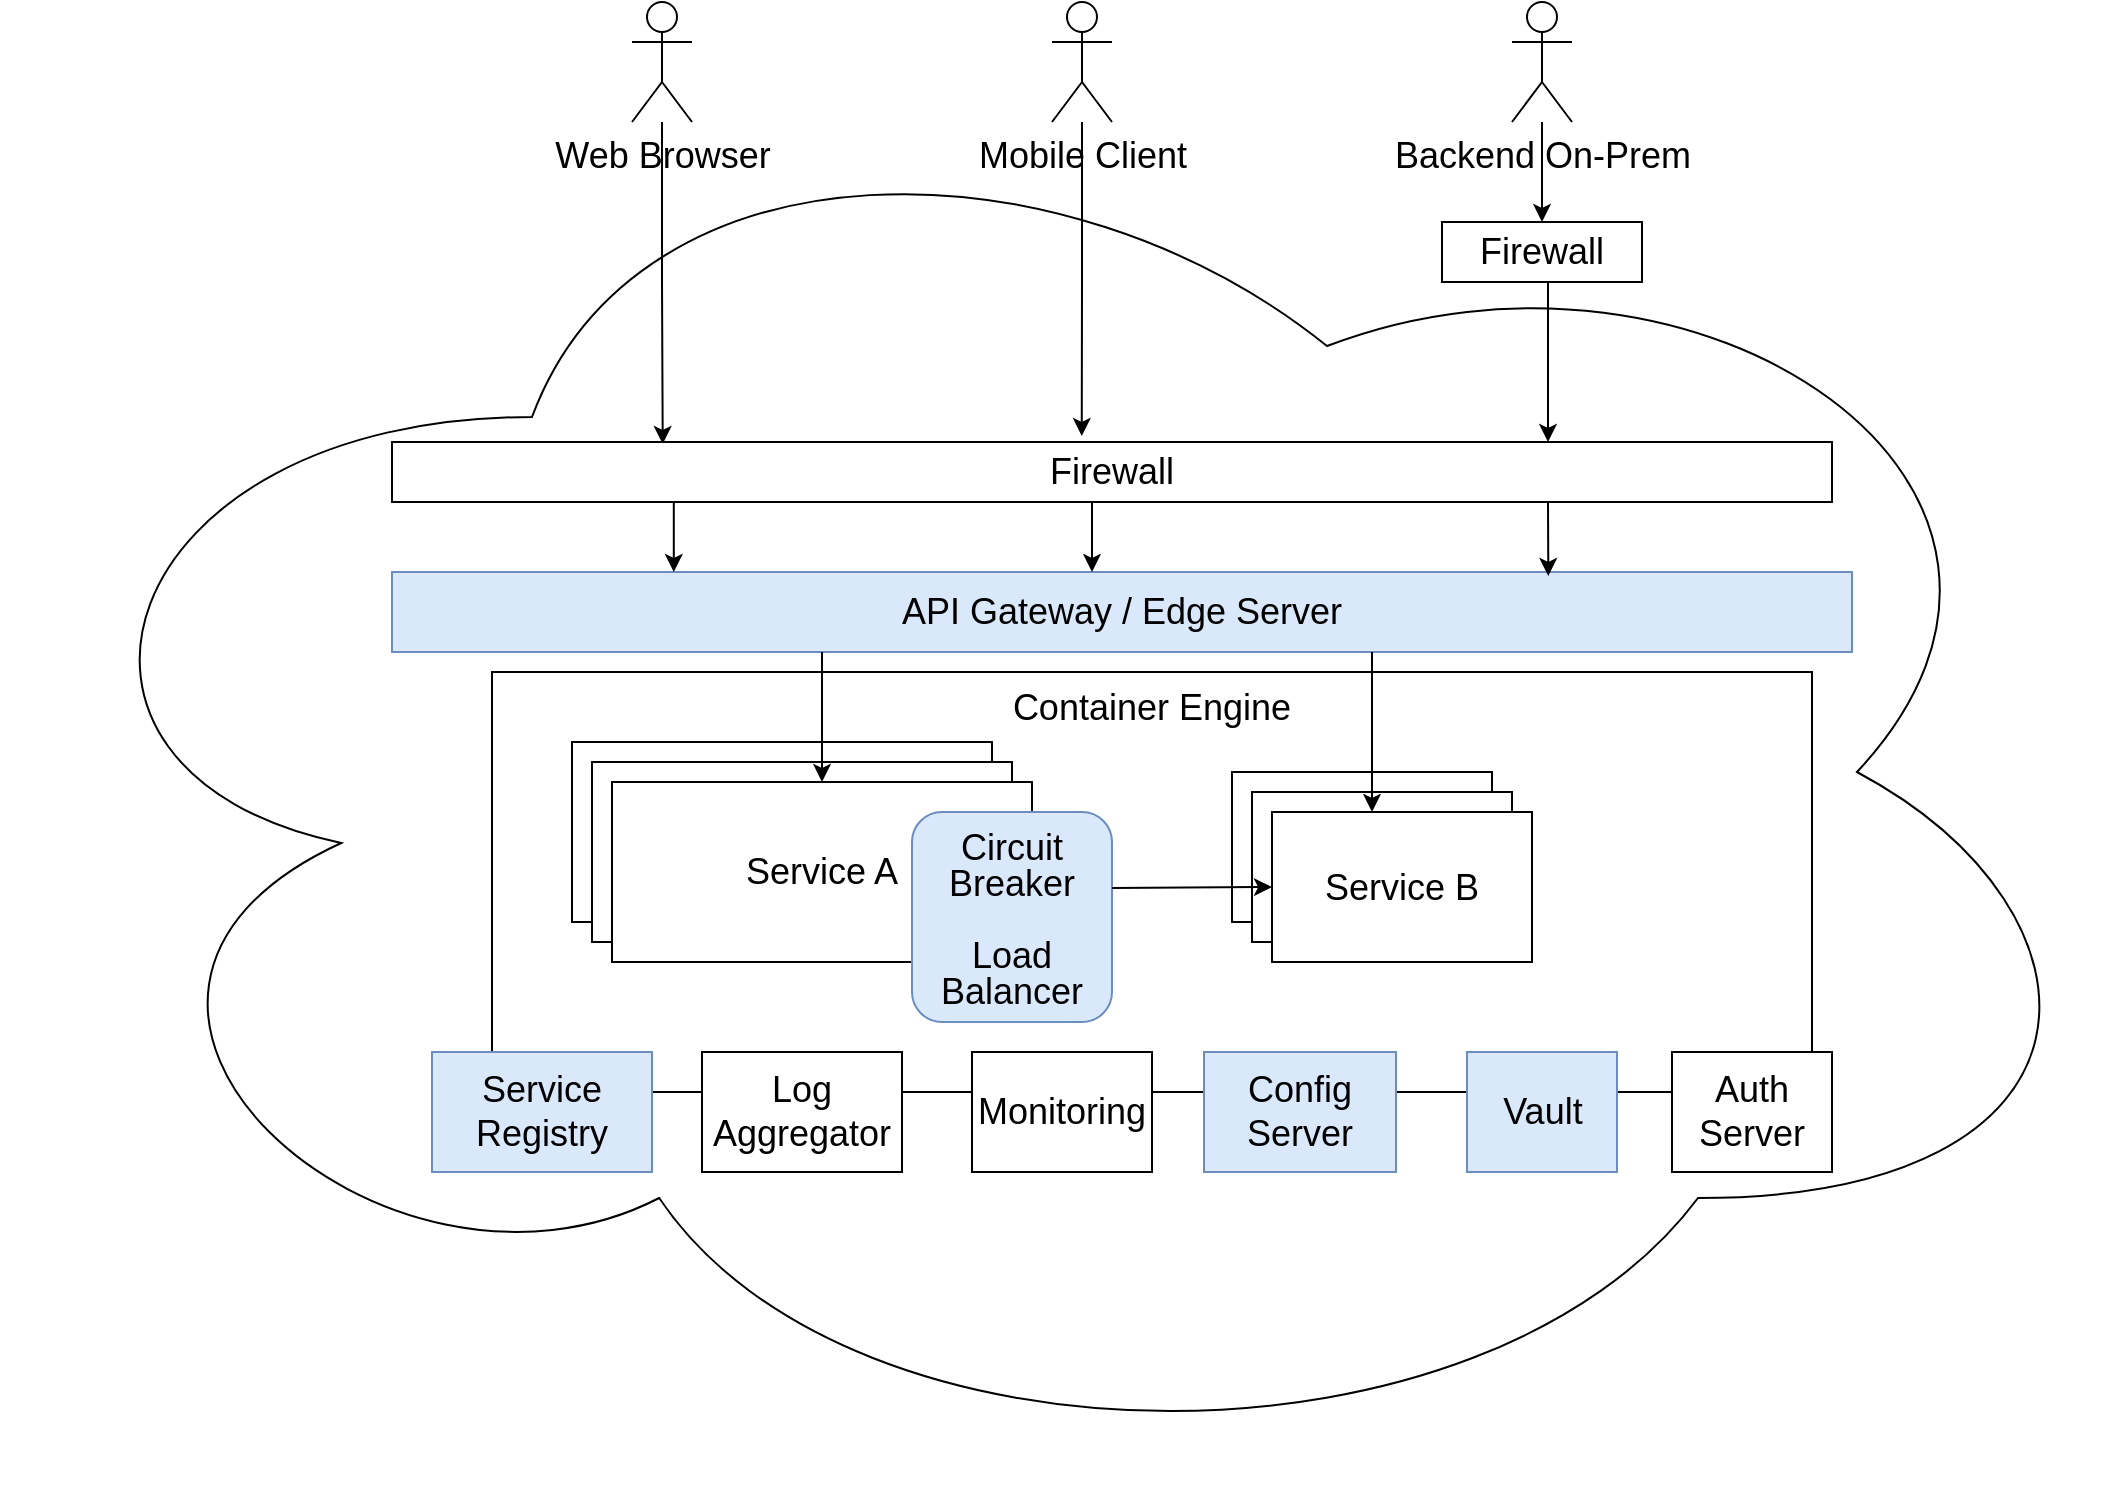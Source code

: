 <mxfile version="21.5.1" type="device">
  <diagram id="GKMzzEyLD9oDl8COxv9A" name="Seite-1">
    <mxGraphModel dx="2187" dy="751" grid="1" gridSize="10" guides="1" tooltips="1" connect="1" arrows="1" fold="1" page="1" pageScale="1" pageWidth="827" pageHeight="1169" math="0" shadow="0">
      <root>
        <mxCell id="0" />
        <mxCell id="1" parent="0" />
        <mxCell id="yvZ86YNyxYZigQFrcvob-55" value="" style="ellipse;shape=cloud;whiteSpace=wrap;html=1;fontSize=18;" parent="1" vertex="1">
          <mxGeometry x="-235" y="30" width="1060" height="710" as="geometry" />
        </mxCell>
        <mxCell id="yvZ86YNyxYZigQFrcvob-57" value="&lt;br style=&quot;font-size: 18px;&quot;&gt;&lt;div style=&quot;font-size: 18px;&quot;&gt;&lt;br style=&quot;font-size: 18px;&quot;&gt;&lt;/div&gt;&lt;div style=&quot;font-size: 18px;&quot;&gt;Container Engine&lt;/div&gt;&lt;br style=&quot;font-size: 18px;&quot;&gt;&lt;br style=&quot;font-size: 18px;&quot;&gt;&lt;br style=&quot;font-size: 18px;&quot;&gt;&lt;br style=&quot;font-size: 18px;&quot;&gt;&lt;br style=&quot;font-size: 18px;&quot;&gt;&lt;br style=&quot;font-size: 18px;&quot;&gt;&lt;br style=&quot;font-size: 18px;&quot;&gt;&lt;br style=&quot;font-size: 18px;&quot;&gt;&lt;br style=&quot;font-size: 18px;&quot;&gt;&lt;br style=&quot;font-size: 18px;&quot;&gt;" style="rounded=0;whiteSpace=wrap;html=1;fontSize=18;" parent="1" vertex="1">
          <mxGeometry x="10" y="335" width="660" height="210" as="geometry" />
        </mxCell>
        <mxCell id="yvZ86YNyxYZigQFrcvob-1" value="API Gateway / Edge Server" style="rounded=0;whiteSpace=wrap;html=1;fillColor=#dae8fc;strokeColor=#6c8ebf;fontSize=18;" parent="1" vertex="1">
          <mxGeometry x="-40" y="285" width="730" height="40" as="geometry" />
        </mxCell>
        <mxCell id="yvZ86YNyxYZigQFrcvob-6" value="Service B" style="rounded=0;whiteSpace=wrap;html=1;fontSize=18;" parent="1" vertex="1">
          <mxGeometry x="380" y="385" width="130" height="75" as="geometry" />
        </mxCell>
        <mxCell id="yvZ86YNyxYZigQFrcvob-7" value="Service B" style="rounded=0;whiteSpace=wrap;html=1;fontSize=18;" parent="1" vertex="1">
          <mxGeometry x="390" y="395" width="130" height="75" as="geometry" />
        </mxCell>
        <mxCell id="yvZ86YNyxYZigQFrcvob-8" value="Service B" style="rounded=0;whiteSpace=wrap;html=1;fontSize=18;" parent="1" vertex="1">
          <mxGeometry x="400" y="405" width="130" height="75" as="geometry" />
        </mxCell>
        <mxCell id="yvZ86YNyxYZigQFrcvob-9" value="Service Registry" style="rounded=0;whiteSpace=wrap;html=1;fillColor=#dae8fc;strokeColor=#6c8ebf;fontSize=18;" parent="1" vertex="1">
          <mxGeometry x="-20" y="525" width="110" height="60" as="geometry" />
        </mxCell>
        <mxCell id="yvZ86YNyxYZigQFrcvob-10" value="Config Server" style="rounded=0;whiteSpace=wrap;html=1;fillColor=#dae8fc;strokeColor=#6c8ebf;fontSize=18;" parent="1" vertex="1">
          <mxGeometry x="366" y="525" width="96" height="60" as="geometry" />
        </mxCell>
        <mxCell id="yvZ86YNyxYZigQFrcvob-20" style="edgeStyle=orthogonalEdgeStyle;rounded=0;orthogonalLoop=1;jettySize=auto;html=1;endArrow=classic;endFill=1;fontSize=18;" parent="1" source="yvZ86YNyxYZigQFrcvob-1" target="yvZ86YNyxYZigQFrcvob-8" edge="1">
          <mxGeometry relative="1" as="geometry">
            <Array as="points">
              <mxPoint x="450" y="365" />
              <mxPoint x="450" y="365" />
            </Array>
          </mxGeometry>
        </mxCell>
        <mxCell id="yvZ86YNyxYZigQFrcvob-61" style="edgeStyle=orthogonalEdgeStyle;rounded=0;orthogonalLoop=1;jettySize=auto;html=1;entryX=0.188;entryY=0.033;entryDx=0;entryDy=0;endArrow=classic;endFill=1;entryPerimeter=0;fontSize=18;" parent="1" source="yvZ86YNyxYZigQFrcvob-22" target="yvZ86YNyxYZigQFrcvob-48" edge="1">
          <mxGeometry relative="1" as="geometry">
            <Array as="points" />
          </mxGeometry>
        </mxCell>
        <mxCell id="yvZ86YNyxYZigQFrcvob-22" value="Web Browser" style="shape=umlActor;verticalLabelPosition=bottom;verticalAlign=top;html=1;outlineConnect=0;fontSize=18;" parent="1" vertex="1">
          <mxGeometry x="80" width="30" height="60" as="geometry" />
        </mxCell>
        <mxCell id="yvZ86YNyxYZigQFrcvob-60" style="edgeStyle=orthogonalEdgeStyle;rounded=0;orthogonalLoop=1;jettySize=auto;html=1;entryX=0.479;entryY=-0.1;entryDx=0;entryDy=0;endArrow=classic;endFill=1;entryPerimeter=0;fontSize=18;" parent="1" source="yvZ86YNyxYZigQFrcvob-23" target="yvZ86YNyxYZigQFrcvob-48" edge="1">
          <mxGeometry relative="1" as="geometry">
            <Array as="points" />
          </mxGeometry>
        </mxCell>
        <mxCell id="yvZ86YNyxYZigQFrcvob-23" value="Mobile Client" style="shape=umlActor;verticalLabelPosition=bottom;verticalAlign=top;html=1;outlineConnect=0;fontSize=18;" parent="1" vertex="1">
          <mxGeometry x="290" width="30" height="60" as="geometry" />
        </mxCell>
        <mxCell id="yvZ86YNyxYZigQFrcvob-58" style="edgeStyle=orthogonalEdgeStyle;rounded=0;orthogonalLoop=1;jettySize=auto;html=1;entryX=0.5;entryY=0;entryDx=0;entryDy=0;endArrow=classic;endFill=1;fontSize=18;" parent="1" source="yvZ86YNyxYZigQFrcvob-31" target="yvZ86YNyxYZigQFrcvob-53" edge="1">
          <mxGeometry relative="1" as="geometry" />
        </mxCell>
        <mxCell id="yvZ86YNyxYZigQFrcvob-31" value="Backend On-Prem" style="shape=umlActor;verticalLabelPosition=bottom;verticalAlign=top;html=1;outlineConnect=0;fontSize=18;" parent="1" vertex="1">
          <mxGeometry x="520" width="30" height="60" as="geometry" />
        </mxCell>
        <mxCell id="yvZ86YNyxYZigQFrcvob-34" value="Auth Server" style="rounded=0;whiteSpace=wrap;html=1;fontSize=18;" parent="1" vertex="1">
          <mxGeometry x="600" y="525" width="80" height="60" as="geometry" />
        </mxCell>
        <mxCell id="yvZ86YNyxYZigQFrcvob-45" value="Log Aggregator" style="rounded=0;whiteSpace=wrap;html=1;fontSize=18;" parent="1" vertex="1">
          <mxGeometry x="115" y="525" width="100" height="60" as="geometry" />
        </mxCell>
        <mxCell id="yvZ86YNyxYZigQFrcvob-62" style="edgeStyle=orthogonalEdgeStyle;rounded=0;orthogonalLoop=1;jettySize=auto;html=1;entryX=0.193;entryY=0;entryDx=0;entryDy=0;entryPerimeter=0;endArrow=classic;endFill=1;fontSize=18;" parent="1" source="yvZ86YNyxYZigQFrcvob-48" target="yvZ86YNyxYZigQFrcvob-1" edge="1">
          <mxGeometry relative="1" as="geometry">
            <Array as="points">
              <mxPoint x="100" y="275" />
            </Array>
          </mxGeometry>
        </mxCell>
        <mxCell id="yvZ86YNyxYZigQFrcvob-63" style="edgeStyle=orthogonalEdgeStyle;rounded=0;orthogonalLoop=1;jettySize=auto;html=1;endArrow=classic;endFill=1;fontSize=18;" parent="1" source="yvZ86YNyxYZigQFrcvob-48" target="yvZ86YNyxYZigQFrcvob-1" edge="1">
          <mxGeometry relative="1" as="geometry">
            <Array as="points">
              <mxPoint x="310" y="270" />
              <mxPoint x="310" y="270" />
            </Array>
          </mxGeometry>
        </mxCell>
        <mxCell id="yvZ86YNyxYZigQFrcvob-48" value="Firewall" style="rounded=0;whiteSpace=wrap;html=1;fontSize=18;" parent="1" vertex="1">
          <mxGeometry x="-40" y="220" width="720" height="30" as="geometry" />
        </mxCell>
        <mxCell id="yvZ86YNyxYZigQFrcvob-50" value="Monitoring" style="rounded=0;whiteSpace=wrap;html=1;fontSize=18;" parent="1" vertex="1">
          <mxGeometry x="250" y="525" width="90" height="60" as="geometry" />
        </mxCell>
        <mxCell id="yvZ86YNyxYZigQFrcvob-52" value="Vault" style="rounded=0;whiteSpace=wrap;html=1;fillColor=#dae8fc;strokeColor=#6c8ebf;fontSize=18;" parent="1" vertex="1">
          <mxGeometry x="497.5" y="525" width="75" height="60" as="geometry" />
        </mxCell>
        <mxCell id="yvZ86YNyxYZigQFrcvob-59" style="edgeStyle=orthogonalEdgeStyle;rounded=0;orthogonalLoop=1;jettySize=auto;html=1;endArrow=classic;endFill=1;fontSize=18;" parent="1" source="yvZ86YNyxYZigQFrcvob-53" target="yvZ86YNyxYZigQFrcvob-48" edge="1">
          <mxGeometry relative="1" as="geometry">
            <Array as="points">
              <mxPoint x="538" y="200" />
              <mxPoint x="538" y="200" />
            </Array>
          </mxGeometry>
        </mxCell>
        <mxCell id="yvZ86YNyxYZigQFrcvob-53" value="Firewall" style="rounded=0;whiteSpace=wrap;html=1;fontSize=18;" parent="1" vertex="1">
          <mxGeometry x="485" y="110" width="100" height="30" as="geometry" />
        </mxCell>
        <mxCell id="yvZ86YNyxYZigQFrcvob-67" value="Service A" style="rounded=0;whiteSpace=wrap;html=1;fontSize=18;" parent="1" vertex="1">
          <mxGeometry x="50" y="370" width="210" height="90" as="geometry" />
        </mxCell>
        <mxCell id="yvZ86YNyxYZigQFrcvob-70" value="Service A" style="rounded=0;whiteSpace=wrap;html=1;fontSize=18;" parent="1" vertex="1">
          <mxGeometry x="60" y="380" width="210" height="90" as="geometry" />
        </mxCell>
        <mxCell id="yvZ86YNyxYZigQFrcvob-71" value="Service A" style="rounded=0;whiteSpace=wrap;html=1;fontSize=18;" parent="1" vertex="1">
          <mxGeometry x="70" y="390" width="210" height="90" as="geometry" />
        </mxCell>
        <mxCell id="yvZ86YNyxYZigQFrcvob-69" value="&lt;p style=&quot;line-height: 100%;&quot;&gt;Circuit Breaker&lt;br style=&quot;font-size: 18px;&quot;&gt;&lt;br style=&quot;font-size: 18px;&quot;&gt;Load Balancer&lt;/p&gt;" style="rounded=1;whiteSpace=wrap;html=1;fillColor=#dae8fc;strokeColor=#6c8ebf;fontSize=18;verticalAlign=middle;spacing=2;horizontal=1;spacingTop=0;spacingBottom=0;" parent="1" vertex="1">
          <mxGeometry x="220" y="405" width="100" height="105" as="geometry" />
        </mxCell>
        <mxCell id="yvZ86YNyxYZigQFrcvob-73" style="edgeStyle=orthogonalEdgeStyle;rounded=0;orthogonalLoop=1;jettySize=auto;html=1;endArrow=classic;endFill=1;fontSize=18;" parent="1" source="yvZ86YNyxYZigQFrcvob-1" target="yvZ86YNyxYZigQFrcvob-71" edge="1">
          <mxGeometry relative="1" as="geometry">
            <Array as="points">
              <mxPoint x="175" y="335" />
              <mxPoint x="175" y="335" />
            </Array>
          </mxGeometry>
        </mxCell>
        <mxCell id="VdNPM-YSo1XecqBILoz2-5" value="" style="endArrow=classic;html=1;rounded=0;entryX=0.792;entryY=0.05;entryDx=0;entryDy=0;entryPerimeter=0;fontSize=18;" edge="1" parent="1" target="yvZ86YNyxYZigQFrcvob-1">
          <mxGeometry width="50" height="50" relative="1" as="geometry">
            <mxPoint x="538" y="250" as="sourcePoint" />
            <mxPoint x="500" y="420" as="targetPoint" />
          </mxGeometry>
        </mxCell>
        <mxCell id="VdNPM-YSo1XecqBILoz2-6" value="" style="endArrow=classic;html=1;rounded=0;exitX=1;exitY=0.362;exitDx=0;exitDy=0;entryX=0;entryY=0.5;entryDx=0;entryDy=0;exitPerimeter=0;fontSize=18;" edge="1" parent="1" source="yvZ86YNyxYZigQFrcvob-69" target="yvZ86YNyxYZigQFrcvob-8">
          <mxGeometry width="50" height="50" relative="1" as="geometry">
            <mxPoint x="450" y="470" as="sourcePoint" />
            <mxPoint x="500" y="420" as="targetPoint" />
          </mxGeometry>
        </mxCell>
      </root>
    </mxGraphModel>
  </diagram>
</mxfile>
